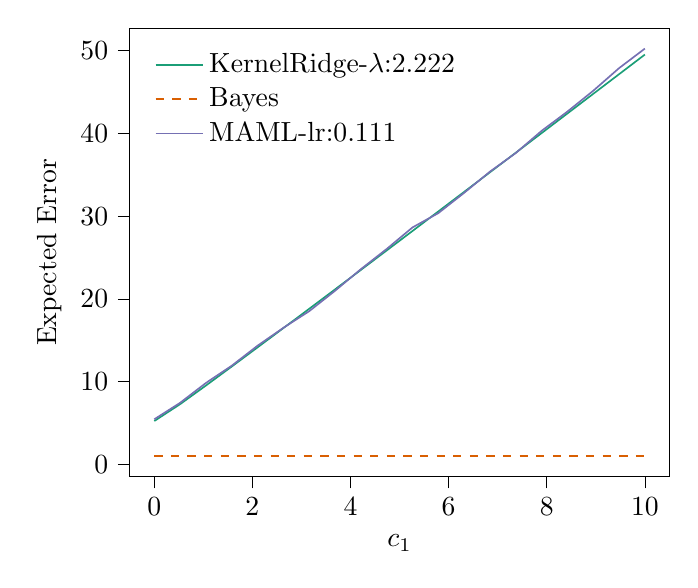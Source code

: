 % This file was created with tikzplotlib v0.10.1.
\begin{tikzpicture}

\definecolor{chocolate217952}{RGB}{217,95,2}
\definecolor{darkcyan27158119}{RGB}{27,158,119}
\definecolor{darkgray176}{RGB}{176,176,176}
\definecolor{lightslategray117112179}{RGB}{117,112,179}

\begin{axis}[
legend cell align={left},
legend style={
  fill opacity=0.8,
  draw opacity=1,
  text opacity=1,
  at={(0.03,0.97)},
  anchor=north west,
  draw=none
},
tick align=outside,
tick pos=left,
x grid style={darkgray176},
xlabel={\(\displaystyle c_{1}\)},
xmin=-0.499, xmax=10.5,
xtick style={color=black},
y grid style={darkgray176},
ylabel={Expected Error},
ymin=-1.462, ymax=52.709,
ytick style={color=black}
]
\addplot [semithick, darkcyan27158119]
table {%
0.001 5.245
0.527 7.283
1.054 9.538
1.58 11.832
2.106 14.147
2.632 16.474
3.159 18.81
3.685 21.153
4.211 23.501
4.737 25.854
5.264 28.211
5.79 30.571
6.316 32.934
6.842 35.299
7.369 37.666
7.895 40.035
8.421 42.406
8.947 44.778
9.474 47.152
10 49.527
};
\addlegendentry{KernelRidge-$\lambda$:2.222}
\addplot [semithick, chocolate217952, dashed]
table {%
0.001 1.001
0.527 1.001
1.054 1.001
1.58 1.001
2.106 1.001
2.632 1.001
3.159 1.001
3.685 1.001
4.211 1.001
4.737 1.001
5.264 1.001
5.79 1.001
6.316 1.001
6.842 1.001
7.369 1.001
7.895 1.001
8.421 1.001
8.947 1.001
9.474 1.001
10 1.001
};
\addlegendentry{Bayes}
\addplot [semithick, lightslategray117112179]
table {%
0.001 5.46
0.527 7.445
1.054 9.848
1.58 11.934
2.106 14.349
2.632 16.51
3.159 18.521
3.685 20.984
4.211 23.594
4.737 26.033
5.264 28.64
5.79 30.367
6.316 32.815
6.842 35.38
7.369 37.63
7.895 40.306
8.421 42.636
8.947 45.149
9.474 47.886
10 50.247
};
\addlegendentry{MAML-lr:0.111}
\end{axis}

\end{tikzpicture}

